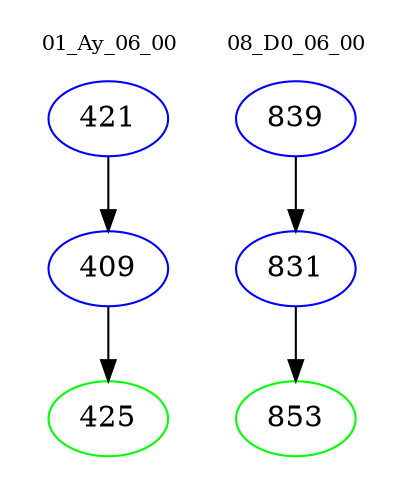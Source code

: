 digraph{
subgraph cluster_0 {
color = white
label = "01_Ay_06_00";
fontsize=10;
T0_421 [label="421", color="blue"]
T0_421 -> T0_409 [color="black"]
T0_409 [label="409", color="blue"]
T0_409 -> T0_425 [color="black"]
T0_425 [label="425", color="green"]
}
subgraph cluster_1 {
color = white
label = "08_D0_06_00";
fontsize=10;
T1_839 [label="839", color="blue"]
T1_839 -> T1_831 [color="black"]
T1_831 [label="831", color="blue"]
T1_831 -> T1_853 [color="black"]
T1_853 [label="853", color="green"]
}
}

